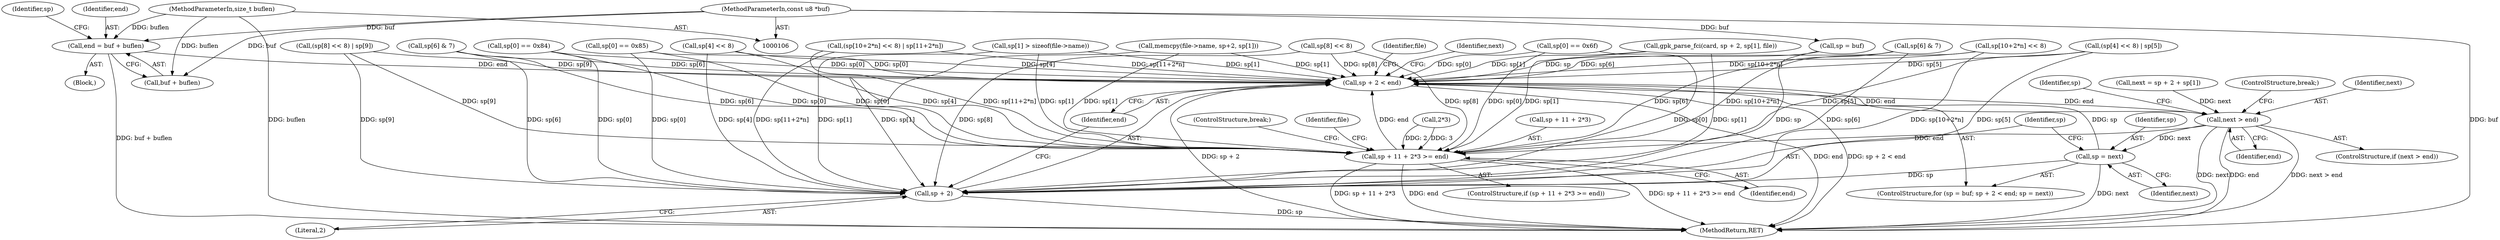 digraph "0_OpenSC_8fe377e93b4b56060e5bbfb6f3142ceaeca744fa_9@integer" {
"1000137" [label="(Call,end = buf + buflen)"];
"1000108" [label="(MethodParameterIn,const u8 *buf)"];
"1000109" [label="(MethodParameterIn,size_t buflen)"];
"1000146" [label="(Call,sp + 2 < end)"];
"1000165" [label="(Call,next > end)"];
"1000151" [label="(Call,sp = next)"];
"1000147" [label="(Call,sp + 2)"];
"1000216" [label="(Call,sp + 11 + 2*3 >= end)"];
"1000412" [label="(Identifier,file)"];
"1000137" [label="(Call,end = buf + buflen)"];
"1000170" [label="(Call,sp[0] == 0x84)"];
"1000177" [label="(Call,sp[1] > sizeof(file->name))"];
"1000166" [label="(Identifier,next)"];
"1000142" [label="(ControlStructure,for (sp = buf; sp + 2 < end; sp = next))"];
"1000273" [label="(Call,sp[10+2*n] << 8)"];
"1000153" [label="(Identifier,next)"];
"1000151" [label="(Call,sp = next)"];
"1000147" [label="(Call,sp + 2)"];
"1000207" [label="(Call,sp[0] == 0x85)"];
"1000224" [label="(Identifier,end)"];
"1000172" [label="(Identifier,sp)"];
"1000225" [label="(ControlStructure,break;)"];
"1000228" [label="(Identifier,file)"];
"1000215" [label="(ControlStructure,if (sp + 11 + 2*3 >= end))"];
"1000216" [label="(Call,sp + 11 + 2*3 >= end)"];
"1000109" [label="(MethodParameterIn,size_t buflen)"];
"1000164" [label="(ControlStructure,if (next > end))"];
"1000231" [label="(Call,sp[4] << 8)"];
"1000155" [label="(Call,next = sp + 2 + sp[1])"];
"1000111" [label="(Block,)"];
"1000152" [label="(Identifier,sp)"];
"1000139" [label="(Call,buf + buflen)"];
"1000272" [label="(Call,(sp[10+2*n] << 8) | sp[11+2*n])"];
"1000165" [label="(Call,next > end)"];
"1000156" [label="(Identifier,next)"];
"1000244" [label="(Call,sp[8] << 8)"];
"1000149" [label="(Literal,2)"];
"1000382" [label="(Call,sp[0] == 0x6f)"];
"1000217" [label="(Call,sp + 11 + 2*3)"];
"1000432" [label="(MethodReturn,RET)"];
"1000230" [label="(Call,(sp[4] << 8) | sp[5])"];
"1000221" [label="(Call,2*3)"];
"1000143" [label="(Call,sp = buf)"];
"1000144" [label="(Identifier,sp)"];
"1000150" [label="(Identifier,end)"];
"1000146" [label="(Call,sp + 2 < end)"];
"1000108" [label="(MethodParameterIn,const u8 *buf)"];
"1000243" [label="(Call,(sp[8] << 8) | sp[9])"];
"1000167" [label="(Identifier,end)"];
"1000312" [label="(Call,sp[6] & 7)"];
"1000195" [label="(Call,memcpy(file->name, sp+2, sp[1]))"];
"1000168" [label="(ControlStructure,break;)"];
"1000148" [label="(Identifier,sp)"];
"1000395" [label="(Call,gpk_parse_fci(card, sp + 2, sp[1], file))"];
"1000290" [label="(Call,sp[6] & 7)"];
"1000138" [label="(Identifier,end)"];
"1000137" -> "1000111"  [label="AST: "];
"1000137" -> "1000139"  [label="CFG: "];
"1000138" -> "1000137"  [label="AST: "];
"1000139" -> "1000137"  [label="AST: "];
"1000144" -> "1000137"  [label="CFG: "];
"1000137" -> "1000432"  [label="DDG: buf + buflen"];
"1000108" -> "1000137"  [label="DDG: buf"];
"1000109" -> "1000137"  [label="DDG: buflen"];
"1000137" -> "1000146"  [label="DDG: end"];
"1000108" -> "1000106"  [label="AST: "];
"1000108" -> "1000432"  [label="DDG: buf"];
"1000108" -> "1000139"  [label="DDG: buf"];
"1000108" -> "1000143"  [label="DDG: buf"];
"1000109" -> "1000106"  [label="AST: "];
"1000109" -> "1000432"  [label="DDG: buflen"];
"1000109" -> "1000139"  [label="DDG: buflen"];
"1000146" -> "1000142"  [label="AST: "];
"1000146" -> "1000150"  [label="CFG: "];
"1000147" -> "1000146"  [label="AST: "];
"1000150" -> "1000146"  [label="AST: "];
"1000156" -> "1000146"  [label="CFG: "];
"1000412" -> "1000146"  [label="CFG: "];
"1000146" -> "1000432"  [label="DDG: end"];
"1000146" -> "1000432"  [label="DDG: sp + 2 < end"];
"1000146" -> "1000432"  [label="DDG: sp + 2"];
"1000177" -> "1000146"  [label="DDG: sp[1]"];
"1000290" -> "1000146"  [label="DDG: sp[6]"];
"1000230" -> "1000146"  [label="DDG: sp[5]"];
"1000312" -> "1000146"  [label="DDG: sp[6]"];
"1000151" -> "1000146"  [label="DDG: sp"];
"1000143" -> "1000146"  [label="DDG: sp"];
"1000273" -> "1000146"  [label="DDG: sp[10+2*n]"];
"1000207" -> "1000146"  [label="DDG: sp[0]"];
"1000395" -> "1000146"  [label="DDG: sp[1]"];
"1000231" -> "1000146"  [label="DDG: sp[4]"];
"1000170" -> "1000146"  [label="DDG: sp[0]"];
"1000243" -> "1000146"  [label="DDG: sp[9]"];
"1000195" -> "1000146"  [label="DDG: sp[1]"];
"1000382" -> "1000146"  [label="DDG: sp[0]"];
"1000272" -> "1000146"  [label="DDG: sp[11+2*n]"];
"1000244" -> "1000146"  [label="DDG: sp[8]"];
"1000165" -> "1000146"  [label="DDG: end"];
"1000216" -> "1000146"  [label="DDG: end"];
"1000146" -> "1000165"  [label="DDG: end"];
"1000165" -> "1000164"  [label="AST: "];
"1000165" -> "1000167"  [label="CFG: "];
"1000166" -> "1000165"  [label="AST: "];
"1000167" -> "1000165"  [label="AST: "];
"1000168" -> "1000165"  [label="CFG: "];
"1000172" -> "1000165"  [label="CFG: "];
"1000165" -> "1000432"  [label="DDG: next"];
"1000165" -> "1000432"  [label="DDG: end"];
"1000165" -> "1000432"  [label="DDG: next > end"];
"1000165" -> "1000151"  [label="DDG: next"];
"1000155" -> "1000165"  [label="DDG: next"];
"1000165" -> "1000216"  [label="DDG: end"];
"1000151" -> "1000142"  [label="AST: "];
"1000151" -> "1000153"  [label="CFG: "];
"1000152" -> "1000151"  [label="AST: "];
"1000153" -> "1000151"  [label="AST: "];
"1000148" -> "1000151"  [label="CFG: "];
"1000151" -> "1000432"  [label="DDG: next"];
"1000151" -> "1000147"  [label="DDG: sp"];
"1000147" -> "1000149"  [label="CFG: "];
"1000148" -> "1000147"  [label="AST: "];
"1000149" -> "1000147"  [label="AST: "];
"1000150" -> "1000147"  [label="CFG: "];
"1000147" -> "1000432"  [label="DDG: sp"];
"1000177" -> "1000147"  [label="DDG: sp[1]"];
"1000290" -> "1000147"  [label="DDG: sp[6]"];
"1000230" -> "1000147"  [label="DDG: sp[5]"];
"1000312" -> "1000147"  [label="DDG: sp[6]"];
"1000143" -> "1000147"  [label="DDG: sp"];
"1000273" -> "1000147"  [label="DDG: sp[10+2*n]"];
"1000207" -> "1000147"  [label="DDG: sp[0]"];
"1000395" -> "1000147"  [label="DDG: sp[1]"];
"1000231" -> "1000147"  [label="DDG: sp[4]"];
"1000170" -> "1000147"  [label="DDG: sp[0]"];
"1000243" -> "1000147"  [label="DDG: sp[9]"];
"1000195" -> "1000147"  [label="DDG: sp[1]"];
"1000382" -> "1000147"  [label="DDG: sp[0]"];
"1000272" -> "1000147"  [label="DDG: sp[11+2*n]"];
"1000244" -> "1000147"  [label="DDG: sp[8]"];
"1000216" -> "1000215"  [label="AST: "];
"1000216" -> "1000224"  [label="CFG: "];
"1000217" -> "1000216"  [label="AST: "];
"1000224" -> "1000216"  [label="AST: "];
"1000225" -> "1000216"  [label="CFG: "];
"1000228" -> "1000216"  [label="CFG: "];
"1000216" -> "1000432"  [label="DDG: sp + 11 + 2*3 >= end"];
"1000216" -> "1000432"  [label="DDG: sp + 11 + 2*3"];
"1000216" -> "1000432"  [label="DDG: end"];
"1000290" -> "1000216"  [label="DDG: sp[6]"];
"1000272" -> "1000216"  [label="DDG: sp[11+2*n]"];
"1000230" -> "1000216"  [label="DDG: sp[5]"];
"1000312" -> "1000216"  [label="DDG: sp[6]"];
"1000273" -> "1000216"  [label="DDG: sp[10+2*n]"];
"1000207" -> "1000216"  [label="DDG: sp[0]"];
"1000231" -> "1000216"  [label="DDG: sp[4]"];
"1000243" -> "1000216"  [label="DDG: sp[9]"];
"1000244" -> "1000216"  [label="DDG: sp[8]"];
"1000170" -> "1000216"  [label="DDG: sp[0]"];
"1000382" -> "1000216"  [label="DDG: sp[0]"];
"1000177" -> "1000216"  [label="DDG: sp[1]"];
"1000395" -> "1000216"  [label="DDG: sp[1]"];
"1000195" -> "1000216"  [label="DDG: sp[1]"];
"1000221" -> "1000216"  [label="DDG: 2"];
"1000221" -> "1000216"  [label="DDG: 3"];
}
